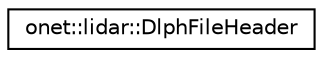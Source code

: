digraph "Graphical Class Hierarchy"
{
 // LATEX_PDF_SIZE
  edge [fontname="Helvetica",fontsize="10",labelfontname="Helvetica",labelfontsize="10"];
  node [fontname="Helvetica",fontsize="10",shape=record];
  rankdir="LR";
  Node0 [label="onet::lidar::DlphFileHeader",height=0.2,width=0.4,color="black", fillcolor="white", style="filled",URL="$structonet_1_1lidar_1_1DlphFileHeader.html",tooltip="Dolphin Point Cloud file header struct."];
}
